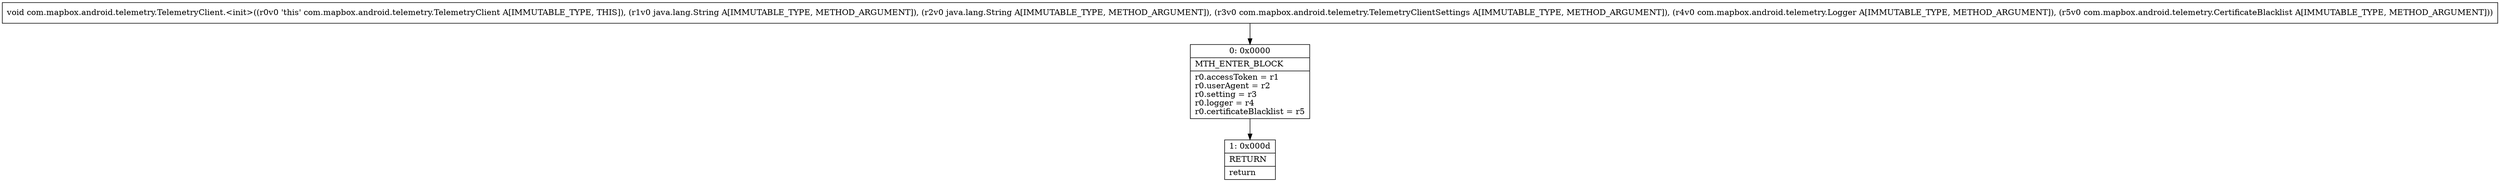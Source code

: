 digraph "CFG forcom.mapbox.android.telemetry.TelemetryClient.\<init\>(Ljava\/lang\/String;Ljava\/lang\/String;Lcom\/mapbox\/android\/telemetry\/TelemetryClientSettings;Lcom\/mapbox\/android\/telemetry\/Logger;Lcom\/mapbox\/android\/telemetry\/CertificateBlacklist;)V" {
Node_0 [shape=record,label="{0\:\ 0x0000|MTH_ENTER_BLOCK\l|r0.accessToken = r1\lr0.userAgent = r2\lr0.setting = r3\lr0.logger = r4\lr0.certificateBlacklist = r5\l}"];
Node_1 [shape=record,label="{1\:\ 0x000d|RETURN\l|return\l}"];
MethodNode[shape=record,label="{void com.mapbox.android.telemetry.TelemetryClient.\<init\>((r0v0 'this' com.mapbox.android.telemetry.TelemetryClient A[IMMUTABLE_TYPE, THIS]), (r1v0 java.lang.String A[IMMUTABLE_TYPE, METHOD_ARGUMENT]), (r2v0 java.lang.String A[IMMUTABLE_TYPE, METHOD_ARGUMENT]), (r3v0 com.mapbox.android.telemetry.TelemetryClientSettings A[IMMUTABLE_TYPE, METHOD_ARGUMENT]), (r4v0 com.mapbox.android.telemetry.Logger A[IMMUTABLE_TYPE, METHOD_ARGUMENT]), (r5v0 com.mapbox.android.telemetry.CertificateBlacklist A[IMMUTABLE_TYPE, METHOD_ARGUMENT])) }"];
MethodNode -> Node_0;
Node_0 -> Node_1;
}

